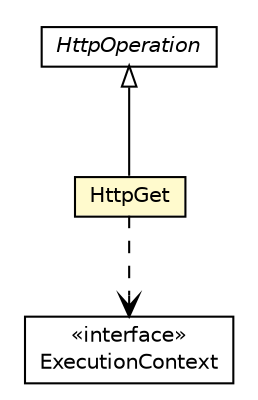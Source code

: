#!/usr/local/bin/dot
#
# Class diagram 
# Generated by UMLGraph version R5_6-24-gf6e263 (http://www.umlgraph.org/)
#

digraph G {
	edge [fontname="Helvetica",fontsize=10,labelfontname="Helvetica",labelfontsize=10];
	node [fontname="Helvetica",fontsize=10,shape=plaintext];
	nodesep=0.25;
	ranksep=0.5;
	// babble.net.ExecutionContext
	c412 [label=<<table title="babble.net.ExecutionContext" border="0" cellborder="1" cellspacing="0" cellpadding="2" port="p" href="../ExecutionContext.html">
		<tr><td><table border="0" cellspacing="0" cellpadding="1">
<tr><td align="center" balign="center"> &#171;interface&#187; </td></tr>
<tr><td align="center" balign="center"> ExecutionContext </td></tr>
		</table></td></tr>
		</table>>, URL="../ExecutionContext.html", fontname="Helvetica", fontcolor="black", fontsize=10.0];
	// babble.net.http.HttpOperation
	c417 [label=<<table title="babble.net.http.HttpOperation" border="0" cellborder="1" cellspacing="0" cellpadding="2" port="p" href="./HttpOperation.html">
		<tr><td><table border="0" cellspacing="0" cellpadding="1">
<tr><td align="center" balign="center"><font face="Helvetica-Oblique"> HttpOperation </font></td></tr>
		</table></td></tr>
		</table>>, URL="./HttpOperation.html", fontname="Helvetica", fontcolor="black", fontsize=10.0];
	// babble.net.http.HttpGet
	c418 [label=<<table title="babble.net.http.HttpGet" border="0" cellborder="1" cellspacing="0" cellpadding="2" port="p" bgcolor="lemonChiffon" href="./HttpGet.html">
		<tr><td><table border="0" cellspacing="0" cellpadding="1">
<tr><td align="center" balign="center"> HttpGet </td></tr>
		</table></td></tr>
		</table>>, URL="./HttpGet.html", fontname="Helvetica", fontcolor="black", fontsize=10.0];
	//babble.net.http.HttpGet extends babble.net.http.HttpOperation
	c417:p -> c418:p [dir=back,arrowtail=empty];
	// babble.net.http.HttpGet DEPEND babble.net.ExecutionContext
	c418:p -> c412:p [taillabel="", label="", headlabel="", fontname="Helvetica", fontcolor="black", fontsize=10.0, color="black", arrowhead=open, style=dashed];
}

